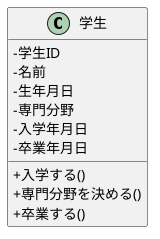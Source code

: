 @startuml
skinparam classAttributeIconSize 0
class 学生 {
    -学生ID
    -名前
    -生年月日
    -専門分野
    -入学年月日
    -卒業年月日
    +入学する()
    +専門分野を決める()
    +卒業する()
}
 
@enduml
 